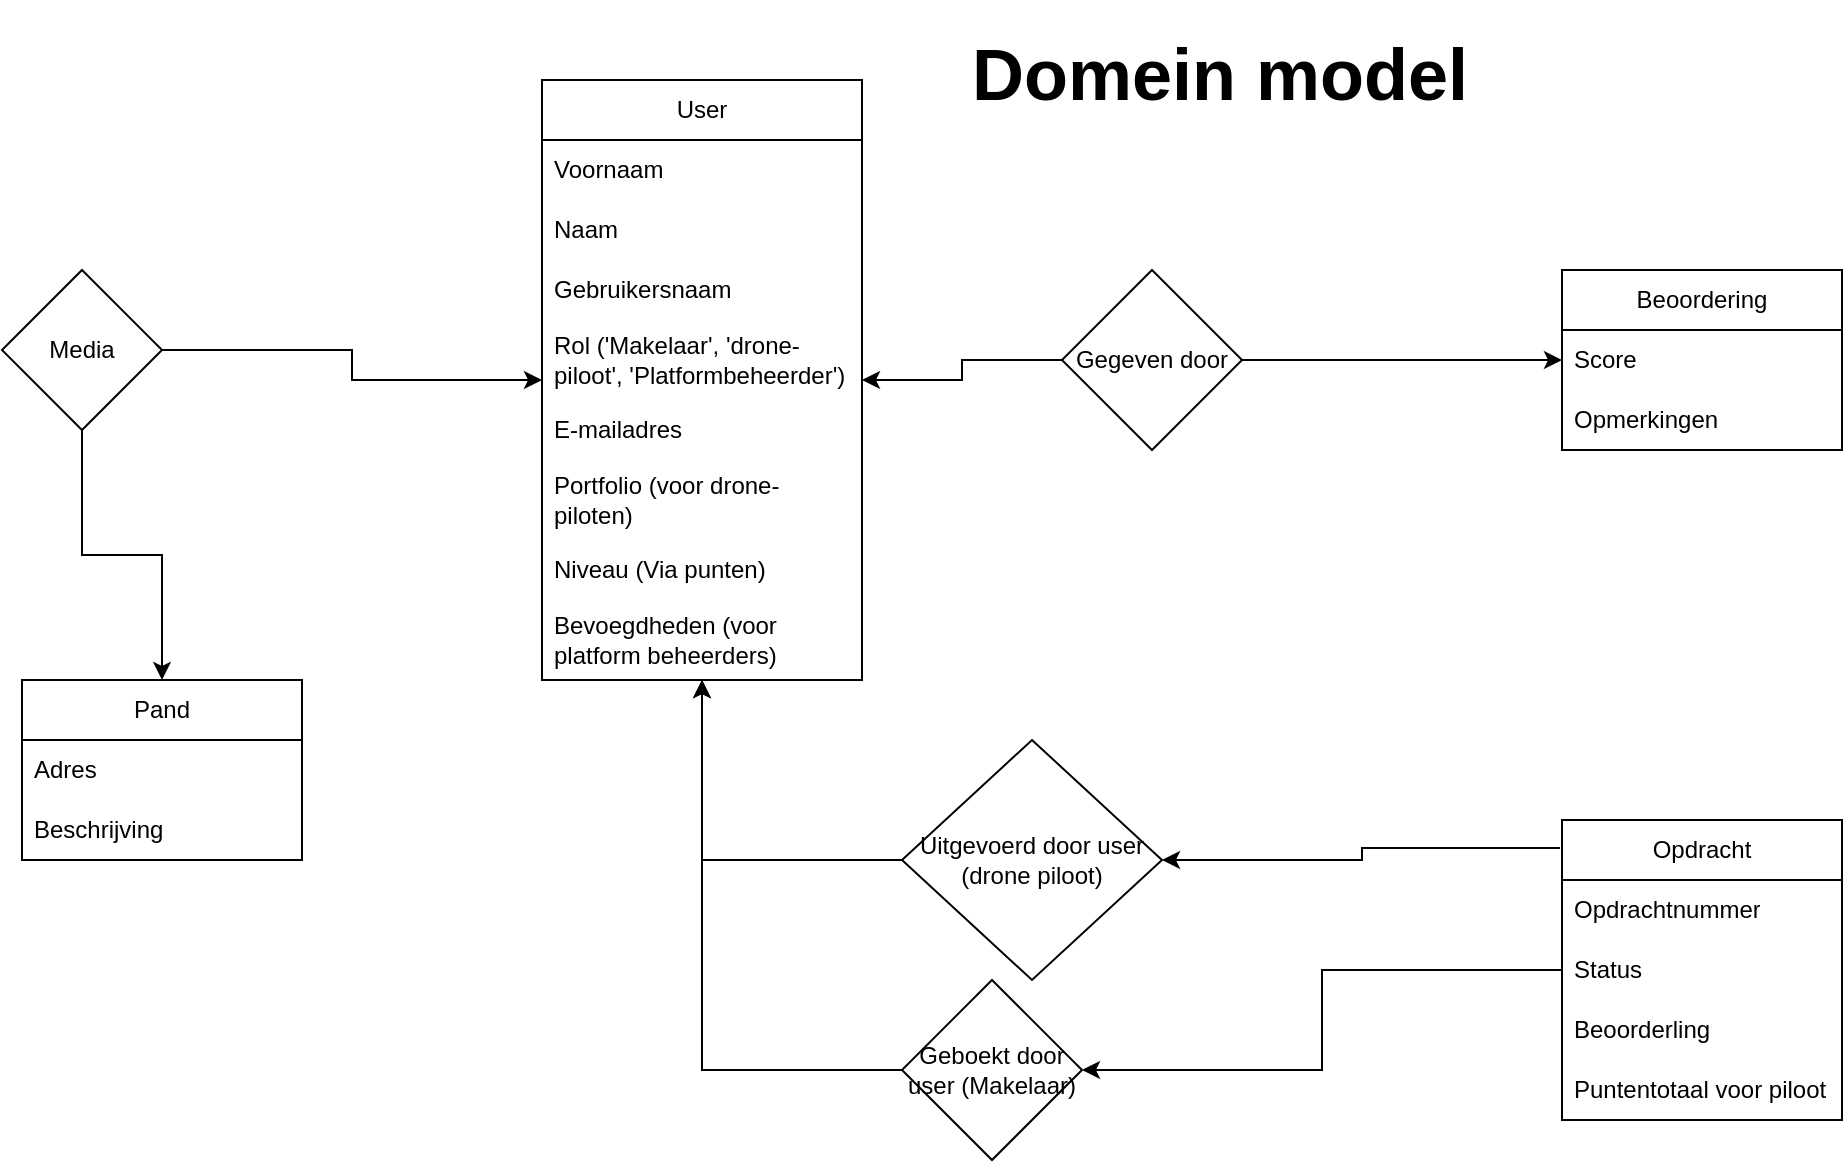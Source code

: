 <mxfile version="21.2.8" type="device" pages="3">
  <diagram name="Domain Model" id="_16iK1KQzOQz2aUshLc-">
    <mxGraphModel dx="2305" dy="660" grid="1" gridSize="10" guides="1" tooltips="1" connect="1" arrows="1" fold="1" page="1" pageScale="1" pageWidth="827" pageHeight="1169" math="0" shadow="0">
      <root>
        <mxCell id="0" />
        <mxCell id="1" parent="0" />
        <mxCell id="0POZop50VdGYY5f9Hjjw-45" style="edgeStyle=orthogonalEdgeStyle;rounded=0;orthogonalLoop=1;jettySize=auto;html=1;exitX=-0.007;exitY=0.093;exitDx=0;exitDy=0;exitPerimeter=0;" parent="1" source="0POZop50VdGYY5f9Hjjw-17" target="0POZop50VdGYY5f9Hjjw-44" edge="1">
          <mxGeometry relative="1" as="geometry" />
        </mxCell>
        <mxCell id="2DKLB_v_O_WDszRO5yAQ-3" style="edgeStyle=orthogonalEdgeStyle;rounded=0;orthogonalLoop=1;jettySize=auto;html=1;" parent="1" source="0POZop50VdGYY5f9Hjjw-17" target="2DKLB_v_O_WDszRO5yAQ-4" edge="1">
          <mxGeometry relative="1" as="geometry">
            <mxPoint x="-100" y="880" as="targetPoint" />
          </mxGeometry>
        </mxCell>
        <mxCell id="0POZop50VdGYY5f9Hjjw-17" value="Opdracht" style="swimlane;fontStyle=0;childLayout=stackLayout;horizontal=1;startSize=30;horizontalStack=0;resizeParent=1;resizeParentMax=0;resizeLast=0;collapsible=1;marginBottom=0;whiteSpace=wrap;html=1;" parent="1" vertex="1">
          <mxGeometry x="160" y="790" width="140" height="150" as="geometry" />
        </mxCell>
        <mxCell id="0POZop50VdGYY5f9Hjjw-18" value="Opdrachtnummer" style="text;strokeColor=none;fillColor=none;align=left;verticalAlign=middle;spacingLeft=4;spacingRight=4;overflow=hidden;points=[[0,0.5],[1,0.5]];portConstraint=eastwest;rotatable=0;whiteSpace=wrap;html=1;" parent="0POZop50VdGYY5f9Hjjw-17" vertex="1">
          <mxGeometry y="30" width="140" height="30" as="geometry" />
        </mxCell>
        <mxCell id="0POZop50VdGYY5f9Hjjw-19" value="Status" style="text;strokeColor=none;fillColor=none;align=left;verticalAlign=middle;spacingLeft=4;spacingRight=4;overflow=hidden;points=[[0,0.5],[1,0.5]];portConstraint=eastwest;rotatable=0;whiteSpace=wrap;html=1;" parent="0POZop50VdGYY5f9Hjjw-17" vertex="1">
          <mxGeometry y="60" width="140" height="30" as="geometry" />
        </mxCell>
        <mxCell id="0POZop50VdGYY5f9Hjjw-20" value="Beoorderling" style="text;strokeColor=none;fillColor=none;align=left;verticalAlign=middle;spacingLeft=4;spacingRight=4;overflow=hidden;points=[[0,0.5],[1,0.5]];portConstraint=eastwest;rotatable=0;whiteSpace=wrap;html=1;" parent="0POZop50VdGYY5f9Hjjw-17" vertex="1">
          <mxGeometry y="90" width="140" height="30" as="geometry" />
        </mxCell>
        <mxCell id="0POZop50VdGYY5f9Hjjw-40" value="Puntentotaal voor piloot" style="text;strokeColor=none;fillColor=none;align=left;verticalAlign=middle;spacingLeft=4;spacingRight=4;overflow=hidden;points=[[0,0.5],[1,0.5]];portConstraint=eastwest;rotatable=0;whiteSpace=wrap;html=1;" parent="0POZop50VdGYY5f9Hjjw-17" vertex="1">
          <mxGeometry y="120" width="140" height="30" as="geometry" />
        </mxCell>
        <mxCell id="0POZop50VdGYY5f9Hjjw-75" style="edgeStyle=orthogonalEdgeStyle;rounded=0;orthogonalLoop=1;jettySize=auto;html=1;" parent="1" source="0POZop50VdGYY5f9Hjjw-44" target="0POZop50VdGYY5f9Hjjw-65" edge="1">
          <mxGeometry relative="1" as="geometry">
            <mxPoint x="-200" y="935" as="targetPoint" />
          </mxGeometry>
        </mxCell>
        <mxCell id="0POZop50VdGYY5f9Hjjw-44" value="Uitgevoerd door user (drone piloot)" style="rhombus;whiteSpace=wrap;html=1;" parent="1" vertex="1">
          <mxGeometry x="-170" y="750" width="130" height="120" as="geometry" />
        </mxCell>
        <mxCell id="0POZop50VdGYY5f9Hjjw-50" style="edgeStyle=orthogonalEdgeStyle;rounded=0;orthogonalLoop=1;jettySize=auto;html=1;" parent="1" source="0POZop50VdGYY5f9Hjjw-49" target="0POZop50VdGYY5f9Hjjw-65" edge="1">
          <mxGeometry relative="1" as="geometry" />
        </mxCell>
        <mxCell id="2DKLB_v_O_WDszRO5yAQ-7" style="edgeStyle=orthogonalEdgeStyle;rounded=0;orthogonalLoop=1;jettySize=auto;html=1;" parent="1" source="0POZop50VdGYY5f9Hjjw-49" target="0POZop50VdGYY5f9Hjjw-53" edge="1">
          <mxGeometry relative="1" as="geometry" />
        </mxCell>
        <mxCell id="0POZop50VdGYY5f9Hjjw-49" value="Media" style="rhombus;whiteSpace=wrap;html=1;" parent="1" vertex="1">
          <mxGeometry x="-620" y="515" width="80" height="80" as="geometry" />
        </mxCell>
        <mxCell id="0POZop50VdGYY5f9Hjjw-53" value="Pand" style="swimlane;fontStyle=0;childLayout=stackLayout;horizontal=1;startSize=30;horizontalStack=0;resizeParent=1;resizeParentMax=0;resizeLast=0;collapsible=1;marginBottom=0;whiteSpace=wrap;html=1;" parent="1" vertex="1">
          <mxGeometry x="-610" y="720" width="140" height="90" as="geometry" />
        </mxCell>
        <mxCell id="0POZop50VdGYY5f9Hjjw-54" value="Adres" style="text;strokeColor=none;fillColor=none;align=left;verticalAlign=middle;spacingLeft=4;spacingRight=4;overflow=hidden;points=[[0,0.5],[1,0.5]];portConstraint=eastwest;rotatable=0;whiteSpace=wrap;html=1;" parent="0POZop50VdGYY5f9Hjjw-53" vertex="1">
          <mxGeometry y="30" width="140" height="30" as="geometry" />
        </mxCell>
        <mxCell id="0POZop50VdGYY5f9Hjjw-55" value="Beschrijving" style="text;strokeColor=none;fillColor=none;align=left;verticalAlign=middle;spacingLeft=4;spacingRight=4;overflow=hidden;points=[[0,0.5],[1,0.5]];portConstraint=eastwest;rotatable=0;whiteSpace=wrap;html=1;" parent="0POZop50VdGYY5f9Hjjw-53" vertex="1">
          <mxGeometry y="60" width="140" height="30" as="geometry" />
        </mxCell>
        <mxCell id="0POZop50VdGYY5f9Hjjw-65" value="User" style="swimlane;fontStyle=0;childLayout=stackLayout;horizontal=1;startSize=30;horizontalStack=0;resizeParent=1;resizeParentMax=0;resizeLast=0;collapsible=1;marginBottom=0;whiteSpace=wrap;html=1;" parent="1" vertex="1">
          <mxGeometry x="-350" y="420" width="160" height="300" as="geometry" />
        </mxCell>
        <mxCell id="0POZop50VdGYY5f9Hjjw-66" value="Voornaam" style="text;strokeColor=none;fillColor=none;align=left;verticalAlign=middle;spacingLeft=4;spacingRight=4;overflow=hidden;points=[[0,0.5],[1,0.5]];portConstraint=eastwest;rotatable=0;whiteSpace=wrap;html=1;" parent="0POZop50VdGYY5f9Hjjw-65" vertex="1">
          <mxGeometry y="30" width="160" height="30" as="geometry" />
        </mxCell>
        <mxCell id="Nn9g5xEIO0ZnBjJL9K_0-2" value="Naam" style="text;strokeColor=none;fillColor=none;align=left;verticalAlign=middle;spacingLeft=4;spacingRight=4;overflow=hidden;points=[[0,0.5],[1,0.5]];portConstraint=eastwest;rotatable=0;whiteSpace=wrap;html=1;" parent="0POZop50VdGYY5f9Hjjw-65" vertex="1">
          <mxGeometry y="60" width="160" height="30" as="geometry" />
        </mxCell>
        <mxCell id="Nn9g5xEIO0ZnBjJL9K_0-1" value="Gebruikersnaam" style="text;strokeColor=none;fillColor=none;align=left;verticalAlign=middle;spacingLeft=4;spacingRight=4;overflow=hidden;points=[[0,0.5],[1,0.5]];portConstraint=eastwest;rotatable=0;whiteSpace=wrap;html=1;" parent="0POZop50VdGYY5f9Hjjw-65" vertex="1">
          <mxGeometry y="90" width="160" height="30" as="geometry" />
        </mxCell>
        <mxCell id="Nn9g5xEIO0ZnBjJL9K_0-3" value="Rol (&#39;Makelaar&#39;, &#39;drone-piloot&#39;, &#39;Platformbeheerder&#39;)" style="text;strokeColor=none;fillColor=none;align=left;verticalAlign=middle;spacingLeft=4;spacingRight=4;overflow=hidden;points=[[0,0.5],[1,0.5]];portConstraint=eastwest;rotatable=0;whiteSpace=wrap;html=1;" parent="0POZop50VdGYY5f9Hjjw-65" vertex="1">
          <mxGeometry y="120" width="160" height="40" as="geometry" />
        </mxCell>
        <mxCell id="Nn9g5xEIO0ZnBjJL9K_0-4" value="E-mailadres" style="text;strokeColor=none;fillColor=none;align=left;verticalAlign=middle;spacingLeft=4;spacingRight=4;overflow=hidden;points=[[0,0.5],[1,0.5]];portConstraint=eastwest;rotatable=0;whiteSpace=wrap;html=1;" parent="0POZop50VdGYY5f9Hjjw-65" vertex="1">
          <mxGeometry y="160" width="160" height="30" as="geometry" />
        </mxCell>
        <mxCell id="Nn9g5xEIO0ZnBjJL9K_0-5" value="Portfolio (voor drone-piloten)" style="text;strokeColor=none;fillColor=none;align=left;verticalAlign=middle;spacingLeft=4;spacingRight=4;overflow=hidden;points=[[0,0.5],[1,0.5]];portConstraint=eastwest;rotatable=0;whiteSpace=wrap;html=1;" parent="0POZop50VdGYY5f9Hjjw-65" vertex="1">
          <mxGeometry y="190" width="160" height="40" as="geometry" />
        </mxCell>
        <mxCell id="Nn9g5xEIO0ZnBjJL9K_0-6" value="Niveau (Via punten)" style="text;strokeColor=none;fillColor=none;align=left;verticalAlign=middle;spacingLeft=4;spacingRight=4;overflow=hidden;points=[[0,0.5],[1,0.5]];portConstraint=eastwest;rotatable=0;whiteSpace=wrap;html=1;" parent="0POZop50VdGYY5f9Hjjw-65" vertex="1">
          <mxGeometry y="230" width="160" height="30" as="geometry" />
        </mxCell>
        <mxCell id="FQHs1tO3f8aiaancz1J_-1" value="Bevoegdheden (voor platform beheerders)" style="text;strokeColor=none;fillColor=none;align=left;verticalAlign=middle;spacingLeft=4;spacingRight=4;overflow=hidden;points=[[0,0.5],[1,0.5]];portConstraint=eastwest;rotatable=0;whiteSpace=wrap;html=1;" parent="0POZop50VdGYY5f9Hjjw-65" vertex="1">
          <mxGeometry y="260" width="160" height="40" as="geometry" />
        </mxCell>
        <mxCell id="0POZop50VdGYY5f9Hjjw-68" value="Beoordering" style="swimlane;fontStyle=0;childLayout=stackLayout;horizontal=1;startSize=30;horizontalStack=0;resizeParent=1;resizeParentMax=0;resizeLast=0;collapsible=1;marginBottom=0;whiteSpace=wrap;html=1;" parent="1" vertex="1">
          <mxGeometry x="160" y="515" width="140" height="90" as="geometry" />
        </mxCell>
        <mxCell id="0POZop50VdGYY5f9Hjjw-69" value="Score&lt;span style=&quot;white-space: pre;&quot;&gt; &lt;/span&gt;" style="text;strokeColor=none;fillColor=none;align=left;verticalAlign=middle;spacingLeft=4;spacingRight=4;overflow=hidden;points=[[0,0.5],[1,0.5]];portConstraint=eastwest;rotatable=0;whiteSpace=wrap;html=1;" parent="0POZop50VdGYY5f9Hjjw-68" vertex="1">
          <mxGeometry y="30" width="140" height="30" as="geometry" />
        </mxCell>
        <mxCell id="0POZop50VdGYY5f9Hjjw-70" value="Opmerkingen" style="text;strokeColor=none;fillColor=none;align=left;verticalAlign=middle;spacingLeft=4;spacingRight=4;overflow=hidden;points=[[0,0.5],[1,0.5]];portConstraint=eastwest;rotatable=0;whiteSpace=wrap;html=1;" parent="0POZop50VdGYY5f9Hjjw-68" vertex="1">
          <mxGeometry y="60" width="140" height="30" as="geometry" />
        </mxCell>
        <mxCell id="0POZop50VdGYY5f9Hjjw-73" style="edgeStyle=orthogonalEdgeStyle;rounded=0;orthogonalLoop=1;jettySize=auto;html=1;" parent="1" source="0POZop50VdGYY5f9Hjjw-72" target="0POZop50VdGYY5f9Hjjw-69" edge="1">
          <mxGeometry relative="1" as="geometry" />
        </mxCell>
        <mxCell id="2DKLB_v_O_WDszRO5yAQ-6" style="edgeStyle=orthogonalEdgeStyle;rounded=0;orthogonalLoop=1;jettySize=auto;html=1;" parent="1" source="0POZop50VdGYY5f9Hjjw-72" target="0POZop50VdGYY5f9Hjjw-65" edge="1">
          <mxGeometry relative="1" as="geometry" />
        </mxCell>
        <mxCell id="0POZop50VdGYY5f9Hjjw-72" value="Gegeven door" style="rhombus;whiteSpace=wrap;html=1;" parent="1" vertex="1">
          <mxGeometry x="-90" y="515" width="90" height="90" as="geometry" />
        </mxCell>
        <mxCell id="2DKLB_v_O_WDszRO5yAQ-5" style="edgeStyle=orthogonalEdgeStyle;rounded=0;orthogonalLoop=1;jettySize=auto;html=1;" parent="1" source="2DKLB_v_O_WDszRO5yAQ-4" target="0POZop50VdGYY5f9Hjjw-65" edge="1">
          <mxGeometry relative="1" as="geometry" />
        </mxCell>
        <mxCell id="2DKLB_v_O_WDszRO5yAQ-4" value="Geboekt door user (Makelaar)" style="rhombus;whiteSpace=wrap;html=1;" parent="1" vertex="1">
          <mxGeometry x="-170" y="870" width="90" height="90" as="geometry" />
        </mxCell>
        <mxCell id="q23nwIe8au_ZSDC3KCjH-1" value="&lt;h1&gt;&lt;font style=&quot;font-size: 36px;&quot;&gt;Domein model&lt;/font&gt;&lt;/h1&gt;" style="text;html=1;strokeColor=none;fillColor=none;spacing=5;spacingTop=-20;whiteSpace=wrap;overflow=hidden;rounded=0;" vertex="1" parent="1">
          <mxGeometry x="-140" y="390" width="280" height="50" as="geometry" />
        </mxCell>
      </root>
    </mxGraphModel>
  </diagram>
  <diagram name="Conceptueel model" id="DGgDZnIcCCU-2IWInRAa">
    <mxGraphModel dx="2305" dy="660" grid="1" gridSize="10" guides="1" tooltips="1" connect="1" arrows="1" fold="1" page="1" pageScale="1" pageWidth="827" pageHeight="1169" math="0" shadow="0">
      <root>
        <mxCell id="4FyT2-JD34P_hwU24p5l-0" />
        <mxCell id="4FyT2-JD34P_hwU24p5l-1" parent="4FyT2-JD34P_hwU24p5l-0" />
        <mxCell id="4FyT2-JD34P_hwU24p5l-14" value="Opdracht" style="swimlane;fontStyle=0;childLayout=stackLayout;horizontal=1;startSize=30;horizontalStack=0;resizeParent=1;resizeParentMax=0;resizeLast=0;collapsible=1;marginBottom=0;whiteSpace=wrap;html=1;" parent="4FyT2-JD34P_hwU24p5l-1" vertex="1">
          <mxGeometry x="120" y="290" width="140" height="180" as="geometry" />
        </mxCell>
        <mxCell id="4FyT2-JD34P_hwU24p5l-15" value="Opdrachtnummer" style="text;strokeColor=none;fillColor=none;align=left;verticalAlign=middle;spacingLeft=4;spacingRight=4;overflow=hidden;points=[[0,0.5],[1,0.5]];portConstraint=eastwest;rotatable=0;whiteSpace=wrap;html=1;" parent="4FyT2-JD34P_hwU24p5l-14" vertex="1">
          <mxGeometry y="30" width="140" height="30" as="geometry" />
        </mxCell>
        <mxCell id="4FyT2-JD34P_hwU24p5l-16" value="Datum" style="text;strokeColor=none;fillColor=none;align=left;verticalAlign=middle;spacingLeft=4;spacingRight=4;overflow=hidden;points=[[0,0.5],[1,0.5]];portConstraint=eastwest;rotatable=0;whiteSpace=wrap;html=1;" parent="4FyT2-JD34P_hwU24p5l-14" vertex="1">
          <mxGeometry y="60" width="140" height="30" as="geometry" />
        </mxCell>
        <mxCell id="4FyT2-JD34P_hwU24p5l-17" value="Beoorderling" style="text;strokeColor=none;fillColor=none;align=left;verticalAlign=middle;spacingLeft=4;spacingRight=4;overflow=hidden;points=[[0,0.5],[1,0.5]];portConstraint=eastwest;rotatable=0;whiteSpace=wrap;html=1;" parent="4FyT2-JD34P_hwU24p5l-14" vertex="1">
          <mxGeometry y="90" width="140" height="30" as="geometry" />
        </mxCell>
        <mxCell id="4FyT2-JD34P_hwU24p5l-18" value="Puntentotaal" style="text;strokeColor=none;fillColor=none;align=left;verticalAlign=middle;spacingLeft=4;spacingRight=4;overflow=hidden;points=[[0,0.5],[1,0.5]];portConstraint=eastwest;rotatable=0;whiteSpace=wrap;html=1;" parent="4FyT2-JD34P_hwU24p5l-14" vertex="1">
          <mxGeometry y="120" width="140" height="30" as="geometry" />
        </mxCell>
        <mxCell id="_DMXrpC3gCHS7v7L5ZM6-0" value="Status&lt;br&gt;" style="text;strokeColor=none;fillColor=none;align=left;verticalAlign=middle;spacingLeft=4;spacingRight=4;overflow=hidden;points=[[0,0.5],[1,0.5]];portConstraint=eastwest;rotatable=0;whiteSpace=wrap;html=1;" parent="4FyT2-JD34P_hwU24p5l-14" vertex="1">
          <mxGeometry y="150" width="140" height="30" as="geometry" />
        </mxCell>
        <mxCell id="4FyT2-JD34P_hwU24p5l-26" value="Pand" style="swimlane;fontStyle=0;childLayout=stackLayout;horizontal=1;startSize=30;horizontalStack=0;resizeParent=1;resizeParentMax=0;resizeLast=0;collapsible=1;marginBottom=0;whiteSpace=wrap;html=1;" parent="4FyT2-JD34P_hwU24p5l-1" vertex="1">
          <mxGeometry x="-400" y="240" width="140" height="90" as="geometry" />
        </mxCell>
        <mxCell id="4FyT2-JD34P_hwU24p5l-27" value="Adres" style="text;strokeColor=none;fillColor=none;align=left;verticalAlign=middle;spacingLeft=4;spacingRight=4;overflow=hidden;points=[[0,0.5],[1,0.5]];portConstraint=eastwest;rotatable=0;whiteSpace=wrap;html=1;" parent="4FyT2-JD34P_hwU24p5l-26" vertex="1">
          <mxGeometry y="30" width="140" height="30" as="geometry" />
        </mxCell>
        <mxCell id="4FyT2-JD34P_hwU24p5l-28" value="Beschrijving" style="text;strokeColor=none;fillColor=none;align=left;verticalAlign=middle;spacingLeft=4;spacingRight=4;overflow=hidden;points=[[0,0.5],[1,0.5]];portConstraint=eastwest;rotatable=0;whiteSpace=wrap;html=1;" parent="4FyT2-JD34P_hwU24p5l-26" vertex="1">
          <mxGeometry y="60" width="140" height="30" as="geometry" />
        </mxCell>
        <mxCell id="4FyT2-JD34P_hwU24p5l-29" value="User" style="swimlane;fontStyle=0;childLayout=stackLayout;horizontal=1;startSize=30;horizontalStack=0;resizeParent=1;resizeParentMax=0;resizeLast=0;collapsible=1;marginBottom=0;whiteSpace=wrap;html=1;" parent="4FyT2-JD34P_hwU24p5l-1" vertex="1">
          <mxGeometry x="-350" y="530" width="140" height="270" as="geometry" />
        </mxCell>
        <mxCell id="4FyT2-JD34P_hwU24p5l-30" value="Voornaam" style="text;strokeColor=none;fillColor=none;align=left;verticalAlign=middle;spacingLeft=4;spacingRight=4;overflow=hidden;points=[[0,0.5],[1,0.5]];portConstraint=eastwest;rotatable=0;whiteSpace=wrap;html=1;" parent="4FyT2-JD34P_hwU24p5l-29" vertex="1">
          <mxGeometry y="30" width="140" height="30" as="geometry" />
        </mxCell>
        <mxCell id="IHRTP-99ewVDzohABTce-0" value="Naam" style="text;strokeColor=none;fillColor=none;align=left;verticalAlign=middle;spacingLeft=4;spacingRight=4;overflow=hidden;points=[[0,0.5],[1,0.5]];portConstraint=eastwest;rotatable=0;whiteSpace=wrap;html=1;" parent="4FyT2-JD34P_hwU24p5l-29" vertex="1">
          <mxGeometry y="60" width="140" height="30" as="geometry" />
        </mxCell>
        <mxCell id="IHRTP-99ewVDzohABTce-1" value="Gebruikersnaam" style="text;strokeColor=none;fillColor=none;align=left;verticalAlign=middle;spacingLeft=4;spacingRight=4;overflow=hidden;points=[[0,0.5],[1,0.5]];portConstraint=eastwest;rotatable=0;whiteSpace=wrap;html=1;" parent="4FyT2-JD34P_hwU24p5l-29" vertex="1">
          <mxGeometry y="90" width="140" height="30" as="geometry" />
        </mxCell>
        <mxCell id="IHRTP-99ewVDzohABTce-2" value="Rol" style="text;strokeColor=none;fillColor=none;align=left;verticalAlign=middle;spacingLeft=4;spacingRight=4;overflow=hidden;points=[[0,0.5],[1,0.5]];portConstraint=eastwest;rotatable=0;whiteSpace=wrap;html=1;" parent="4FyT2-JD34P_hwU24p5l-29" vertex="1">
          <mxGeometry y="120" width="140" height="30" as="geometry" />
        </mxCell>
        <mxCell id="zcS-JtxYe30Em33zqrRX-5" value="E-mailadres" style="text;strokeColor=none;fillColor=none;align=left;verticalAlign=middle;spacingLeft=4;spacingRight=4;overflow=hidden;points=[[0,0.5],[1,0.5]];portConstraint=eastwest;rotatable=0;whiteSpace=wrap;html=1;" parent="4FyT2-JD34P_hwU24p5l-29" vertex="1">
          <mxGeometry y="150" width="140" height="30" as="geometry" />
        </mxCell>
        <mxCell id="4FyT2-JD34P_hwU24p5l-31" value="Portfolio" style="text;strokeColor=none;fillColor=none;align=left;verticalAlign=middle;spacingLeft=4;spacingRight=4;overflow=hidden;points=[[0,0.5],[1,0.5]];portConstraint=eastwest;rotatable=0;whiteSpace=wrap;html=1;" parent="4FyT2-JD34P_hwU24p5l-29" vertex="1">
          <mxGeometry y="180" width="140" height="30" as="geometry" />
        </mxCell>
        <mxCell id="IHRTP-99ewVDzohABTce-3" value="Niveau" style="text;strokeColor=none;fillColor=none;align=left;verticalAlign=middle;spacingLeft=4;spacingRight=4;overflow=hidden;points=[[0,0.5],[1,0.5]];portConstraint=eastwest;rotatable=0;whiteSpace=wrap;html=1;" parent="4FyT2-JD34P_hwU24p5l-29" vertex="1">
          <mxGeometry y="210" width="140" height="30" as="geometry" />
        </mxCell>
        <mxCell id="IHRTP-99ewVDzohABTce-4" value="Bevoegdheden" style="text;strokeColor=none;fillColor=none;align=left;verticalAlign=middle;spacingLeft=4;spacingRight=4;overflow=hidden;points=[[0,0.5],[1,0.5]];portConstraint=eastwest;rotatable=0;whiteSpace=wrap;html=1;" parent="4FyT2-JD34P_hwU24p5l-29" vertex="1">
          <mxGeometry y="240" width="140" height="30" as="geometry" />
        </mxCell>
        <mxCell id="4FyT2-JD34P_hwU24p5l-32" value="Beoordering" style="swimlane;fontStyle=0;childLayout=stackLayout;horizontal=1;startSize=30;horizontalStack=0;resizeParent=1;resizeParentMax=0;resizeLast=0;collapsible=1;marginBottom=0;whiteSpace=wrap;html=1;" parent="4FyT2-JD34P_hwU24p5l-1" vertex="1">
          <mxGeometry x="-660" y="370" width="140" height="90" as="geometry" />
        </mxCell>
        <mxCell id="4FyT2-JD34P_hwU24p5l-33" value="Score&lt;span style=&quot;white-space: pre;&quot;&gt; &lt;/span&gt;" style="text;strokeColor=none;fillColor=none;align=left;verticalAlign=middle;spacingLeft=4;spacingRight=4;overflow=hidden;points=[[0,0.5],[1,0.5]];portConstraint=eastwest;rotatable=0;whiteSpace=wrap;html=1;" parent="4FyT2-JD34P_hwU24p5l-32" vertex="1">
          <mxGeometry y="30" width="140" height="30" as="geometry" />
        </mxCell>
        <mxCell id="4FyT2-JD34P_hwU24p5l-34" value="Opmerkingen" style="text;strokeColor=none;fillColor=none;align=left;verticalAlign=middle;spacingLeft=4;spacingRight=4;overflow=hidden;points=[[0,0.5],[1,0.5]];portConstraint=eastwest;rotatable=0;whiteSpace=wrap;html=1;" parent="4FyT2-JD34P_hwU24p5l-32" vertex="1">
          <mxGeometry y="60" width="140" height="30" as="geometry" />
        </mxCell>
        <mxCell id="zcS-JtxYe30Em33zqrRX-1" value="Media" style="swimlane;fontStyle=0;childLayout=stackLayout;horizontal=1;startSize=30;horizontalStack=0;resizeParent=1;resizeParentMax=0;resizeLast=0;collapsible=1;marginBottom=0;whiteSpace=wrap;html=1;" parent="4FyT2-JD34P_hwU24p5l-1" vertex="1">
          <mxGeometry x="60" y="710" width="140" height="120" as="geometry" />
        </mxCell>
        <mxCell id="zcS-JtxYe30Em33zqrRX-2" value="Type" style="text;strokeColor=none;fillColor=none;align=left;verticalAlign=middle;spacingLeft=4;spacingRight=4;overflow=hidden;points=[[0,0.5],[1,0.5]];portConstraint=eastwest;rotatable=0;whiteSpace=wrap;html=1;" parent="zcS-JtxYe30Em33zqrRX-1" vertex="1">
          <mxGeometry y="30" width="140" height="30" as="geometry" />
        </mxCell>
        <mxCell id="zcS-JtxYe30Em33zqrRX-3" value="Bestandslocatie" style="text;strokeColor=none;fillColor=none;align=left;verticalAlign=middle;spacingLeft=4;spacingRight=4;overflow=hidden;points=[[0,0.5],[1,0.5]];portConstraint=eastwest;rotatable=0;whiteSpace=wrap;html=1;" parent="zcS-JtxYe30Em33zqrRX-1" vertex="1">
          <mxGeometry y="60" width="140" height="30" as="geometry" />
        </mxCell>
        <mxCell id="zcS-JtxYe30Em33zqrRX-4" value="Upload_datum" style="text;strokeColor=none;fillColor=none;align=left;verticalAlign=middle;spacingLeft=4;spacingRight=4;overflow=hidden;points=[[0,0.5],[1,0.5]];portConstraint=eastwest;rotatable=0;whiteSpace=wrap;html=1;" parent="zcS-JtxYe30Em33zqrRX-1" vertex="1">
          <mxGeometry y="90" width="140" height="30" as="geometry" />
        </mxCell>
        <mxCell id="zcS-JtxYe30Em33zqrRX-8" value="" style="edgeStyle=entityRelationEdgeStyle;fontSize=12;html=1;endArrow=ERoneToMany;rounded=0;entryX=-0.036;entryY=-0.017;entryDx=0;entryDy=0;entryPerimeter=0;exitX=0.953;exitY=0.055;exitDx=0;exitDy=0;exitPerimeter=0;" parent="4FyT2-JD34P_hwU24p5l-1" source="IHRTP-99ewVDzohABTce-2" target="_DMXrpC3gCHS7v7L5ZM6-0" edge="1">
          <mxGeometry width="100" height="100" relative="1" as="geometry">
            <mxPoint x="-120" y="630" as="sourcePoint" />
            <mxPoint x="-20" y="530" as="targetPoint" />
          </mxGeometry>
        </mxCell>
        <mxCell id="zcS-JtxYe30Em33zqrRX-9" value="" style="edgeStyle=entityRelationEdgeStyle;fontSize=12;html=1;endArrow=ERoneToMany;rounded=0;entryX=0.979;entryY=-0.183;entryDx=0;entryDy=0;entryPerimeter=0;" parent="4FyT2-JD34P_hwU24p5l-1" source="4FyT2-JD34P_hwU24p5l-29" target="4FyT2-JD34P_hwU24p5l-27" edge="1">
          <mxGeometry width="100" height="100" relative="1" as="geometry">
            <mxPoint x="60" y="220" as="sourcePoint" />
            <mxPoint x="-50" y="240" as="targetPoint" />
          </mxGeometry>
        </mxCell>
        <mxCell id="zcS-JtxYe30Em33zqrRX-12" value="" style="edgeStyle=entityRelationEdgeStyle;fontSize=12;html=1;endArrow=ERoneToMany;rounded=0;" parent="4FyT2-JD34P_hwU24p5l-1" target="zcS-JtxYe30Em33zqrRX-3" edge="1">
          <mxGeometry width="100" height="100" relative="1" as="geometry">
            <mxPoint x="260" y="450" as="sourcePoint" />
            <mxPoint x="320" y="820" as="targetPoint" />
          </mxGeometry>
        </mxCell>
        <mxCell id="zcS-JtxYe30Em33zqrRX-17" value="" style="edgeStyle=entityRelationEdgeStyle;fontSize=12;html=1;endArrow=ERmany;startArrow=ERmany;rounded=0;exitX=0.993;exitY=0.15;exitDx=0;exitDy=0;exitPerimeter=0;" parent="4FyT2-JD34P_hwU24p5l-1" source="4FyT2-JD34P_hwU24p5l-34" target="4FyT2-JD34P_hwU24p5l-30" edge="1">
          <mxGeometry width="100" height="100" relative="1" as="geometry">
            <mxPoint x="-80" y="490" as="sourcePoint" />
            <mxPoint x="20" y="590" as="targetPoint" />
          </mxGeometry>
        </mxCell>
        <mxCell id="rj9p4KXps5mowFzQUbWZ-0" value="" style="edgeStyle=entityRelationEdgeStyle;fontSize=12;html=1;endArrow=ERmandOne;startArrow=ERmandOne;rounded=0;" parent="4FyT2-JD34P_hwU24p5l-1" source="4FyT2-JD34P_hwU24p5l-26" target="4FyT2-JD34P_hwU24p5l-14" edge="1">
          <mxGeometry width="100" height="100" relative="1" as="geometry">
            <mxPoint x="-140" y="500" as="sourcePoint" />
            <mxPoint x="-40" y="400" as="targetPoint" />
          </mxGeometry>
        </mxCell>
        <mxCell id="cu59ESsMUfjsL9IBV867-0" value="&lt;h1&gt;&lt;font style=&quot;font-size: 36px;&quot;&gt;Conceptueel model&lt;/font&gt;&lt;/h1&gt;" style="text;html=1;strokeColor=none;fillColor=none;spacing=5;spacingTop=-20;whiteSpace=wrap;overflow=hidden;rounded=0;" vertex="1" parent="4FyT2-JD34P_hwU24p5l-1">
          <mxGeometry x="-300" y="170" width="370" height="60" as="geometry" />
        </mxCell>
      </root>
    </mxGraphModel>
  </diagram>
  <diagram name="Logisch model" id="PWPBakrSy3uH6g6Yx_21">
    <mxGraphModel dx="2093" dy="660" grid="1" gridSize="10" guides="1" tooltips="1" connect="1" arrows="1" fold="1" page="1" pageScale="1" pageWidth="827" pageHeight="1169" math="0" shadow="0">
      <root>
        <mxCell id="t5-Qy0lk93yvojuRI0RO-0" />
        <mxCell id="t5-Qy0lk93yvojuRI0RO-1" parent="t5-Qy0lk93yvojuRI0RO-0" />
        <mxCell id="t5-Qy0lk93yvojuRI0RO-12" value="Opdracht" style="swimlane;fontStyle=0;childLayout=stackLayout;horizontal=1;startSize=30;horizontalStack=0;resizeParent=1;resizeParentMax=0;resizeLast=0;collapsible=1;marginBottom=0;whiteSpace=wrap;html=1;" parent="t5-Qy0lk93yvojuRI0RO-1" vertex="1">
          <mxGeometry x="110" y="370" width="140" height="300" as="geometry" />
        </mxCell>
        <mxCell id="t5-Qy0lk93yvojuRI0RO-13" value="Opdracht_ID (PK)" style="text;strokeColor=none;fillColor=none;align=left;verticalAlign=middle;spacingLeft=4;spacingRight=4;overflow=hidden;points=[[0,0.5],[1,0.5]];portConstraint=eastwest;rotatable=0;whiteSpace=wrap;html=1;" parent="t5-Qy0lk93yvojuRI0RO-12" vertex="1">
          <mxGeometry y="30" width="140" height="30" as="geometry" />
        </mxCell>
        <mxCell id="4eHyStwg1ZWUjEXUEe8W-5" value="Opdrachtnummer" style="text;strokeColor=none;fillColor=none;align=left;verticalAlign=middle;spacingLeft=4;spacingRight=4;overflow=hidden;points=[[0,0.5],[1,0.5]];portConstraint=eastwest;rotatable=0;whiteSpace=wrap;html=1;" parent="t5-Qy0lk93yvojuRI0RO-12" vertex="1">
          <mxGeometry y="60" width="140" height="30" as="geometry" />
        </mxCell>
        <mxCell id="t5-Qy0lk93yvojuRI0RO-14" value="Datum" style="text;strokeColor=none;fillColor=none;align=left;verticalAlign=middle;spacingLeft=4;spacingRight=4;overflow=hidden;points=[[0,0.5],[1,0.5]];portConstraint=eastwest;rotatable=0;whiteSpace=wrap;html=1;" parent="t5-Qy0lk93yvojuRI0RO-12" vertex="1">
          <mxGeometry y="90" width="140" height="30" as="geometry" />
        </mxCell>
        <mxCell id="t5-Qy0lk93yvojuRI0RO-15" value="Beoorderling" style="text;strokeColor=none;fillColor=none;align=left;verticalAlign=middle;spacingLeft=4;spacingRight=4;overflow=hidden;points=[[0,0.5],[1,0.5]];portConstraint=eastwest;rotatable=0;whiteSpace=wrap;html=1;" parent="t5-Qy0lk93yvojuRI0RO-12" vertex="1">
          <mxGeometry y="120" width="140" height="30" as="geometry" />
        </mxCell>
        <mxCell id="t5-Qy0lk93yvojuRI0RO-16" value="Puntentotaal" style="text;strokeColor=none;fillColor=none;align=left;verticalAlign=middle;spacingLeft=4;spacingRight=4;overflow=hidden;points=[[0,0.5],[1,0.5]];portConstraint=eastwest;rotatable=0;whiteSpace=wrap;html=1;" parent="t5-Qy0lk93yvojuRI0RO-12" vertex="1">
          <mxGeometry y="150" width="140" height="30" as="geometry" />
        </mxCell>
        <mxCell id="t5-Qy0lk93yvojuRI0RO-17" value="Status&lt;br&gt;" style="text;strokeColor=none;fillColor=none;align=left;verticalAlign=middle;spacingLeft=4;spacingRight=4;overflow=hidden;points=[[0,0.5],[1,0.5]];portConstraint=eastwest;rotatable=0;whiteSpace=wrap;html=1;" parent="t5-Qy0lk93yvojuRI0RO-12" vertex="1">
          <mxGeometry y="180" width="140" height="30" as="geometry" />
        </mxCell>
        <mxCell id="4eHyStwg1ZWUjEXUEe8W-7" value="Pand_ID (FK)" style="text;strokeColor=none;fillColor=none;align=left;verticalAlign=middle;spacingLeft=4;spacingRight=4;overflow=hidden;points=[[0,0.5],[1,0.5]];portConstraint=eastwest;rotatable=0;whiteSpace=wrap;html=1;" parent="t5-Qy0lk93yvojuRI0RO-12" vertex="1">
          <mxGeometry y="210" width="140" height="30" as="geometry" />
        </mxCell>
        <mxCell id="4eHyStwg1ZWUjEXUEe8W-8" value="User_ID_Makelaar (FK)" style="text;strokeColor=none;fillColor=none;align=left;verticalAlign=middle;spacingLeft=4;spacingRight=4;overflow=hidden;points=[[0,0.5],[1,0.5]];portConstraint=eastwest;rotatable=0;whiteSpace=wrap;html=1;" parent="t5-Qy0lk93yvojuRI0RO-12" vertex="1">
          <mxGeometry y="240" width="140" height="30" as="geometry" />
        </mxCell>
        <mxCell id="jnHmSd678IjwtiEk02RD-0" value="User_ID_Piloot (FK)" style="text;strokeColor=none;fillColor=none;align=left;verticalAlign=middle;spacingLeft=4;spacingRight=4;overflow=hidden;points=[[0,0.5],[1,0.5]];portConstraint=eastwest;rotatable=0;whiteSpace=wrap;html=1;" parent="t5-Qy0lk93yvojuRI0RO-12" vertex="1">
          <mxGeometry y="270" width="140" height="30" as="geometry" />
        </mxCell>
        <mxCell id="t5-Qy0lk93yvojuRI0RO-18" value="Pand" style="swimlane;fontStyle=0;childLayout=stackLayout;horizontal=1;startSize=30;horizontalStack=0;resizeParent=1;resizeParentMax=0;resizeLast=0;collapsible=1;marginBottom=0;whiteSpace=wrap;html=1;" parent="t5-Qy0lk93yvojuRI0RO-1" vertex="1">
          <mxGeometry x="-520" y="330" width="140" height="150" as="geometry" />
        </mxCell>
        <mxCell id="t5-Qy0lk93yvojuRI0RO-19" value="Pand_ID (PK)" style="text;strokeColor=none;fillColor=none;align=left;verticalAlign=middle;spacingLeft=4;spacingRight=4;overflow=hidden;points=[[0,0.5],[1,0.5]];portConstraint=eastwest;rotatable=0;whiteSpace=wrap;html=1;" parent="t5-Qy0lk93yvojuRI0RO-18" vertex="1">
          <mxGeometry y="30" width="140" height="30" as="geometry" />
        </mxCell>
        <mxCell id="4eHyStwg1ZWUjEXUEe8W-3" value="Adres" style="text;strokeColor=none;fillColor=none;align=left;verticalAlign=middle;spacingLeft=4;spacingRight=4;overflow=hidden;points=[[0,0.5],[1,0.5]];portConstraint=eastwest;rotatable=0;whiteSpace=wrap;html=1;" parent="t5-Qy0lk93yvojuRI0RO-18" vertex="1">
          <mxGeometry y="60" width="140" height="30" as="geometry" />
        </mxCell>
        <mxCell id="t5-Qy0lk93yvojuRI0RO-20" value="Beschrijving" style="text;strokeColor=none;fillColor=none;align=left;verticalAlign=middle;spacingLeft=4;spacingRight=4;overflow=hidden;points=[[0,0.5],[1,0.5]];portConstraint=eastwest;rotatable=0;whiteSpace=wrap;html=1;" parent="t5-Qy0lk93yvojuRI0RO-18" vertex="1">
          <mxGeometry y="90" width="140" height="30" as="geometry" />
        </mxCell>
        <mxCell id="4eHyStwg1ZWUjEXUEe8W-4" value="User_ID_Makelaar (FK)" style="text;strokeColor=none;fillColor=none;align=left;verticalAlign=middle;spacingLeft=4;spacingRight=4;overflow=hidden;points=[[0,0.5],[1,0.5]];portConstraint=eastwest;rotatable=0;whiteSpace=wrap;html=1;" parent="t5-Qy0lk93yvojuRI0RO-18" vertex="1">
          <mxGeometry y="120" width="140" height="30" as="geometry" />
        </mxCell>
        <mxCell id="t5-Qy0lk93yvojuRI0RO-21" value="User" style="swimlane;fontStyle=0;childLayout=stackLayout;horizontal=1;startSize=30;horizontalStack=0;resizeParent=1;resizeParentMax=0;resizeLast=0;collapsible=1;marginBottom=0;whiteSpace=wrap;html=1;" parent="t5-Qy0lk93yvojuRI0RO-1" vertex="1">
          <mxGeometry x="-190" y="584" width="140" height="300" as="geometry" />
        </mxCell>
        <mxCell id="t5-Qy0lk93yvojuRI0RO-22" value="User_ID (PK)" style="text;strokeColor=none;fillColor=none;align=left;verticalAlign=middle;spacingLeft=4;spacingRight=4;overflow=hidden;points=[[0,0.5],[1,0.5]];portConstraint=eastwest;rotatable=0;whiteSpace=wrap;html=1;" parent="t5-Qy0lk93yvojuRI0RO-21" vertex="1">
          <mxGeometry y="30" width="140" height="30" as="geometry" />
        </mxCell>
        <mxCell id="ytsO3by9Jz4nulir33jC-0" value="Voornaam" style="text;strokeColor=none;fillColor=none;align=left;verticalAlign=middle;spacingLeft=4;spacingRight=4;overflow=hidden;points=[[0,0.5],[1,0.5]];portConstraint=eastwest;rotatable=0;whiteSpace=wrap;html=1;" parent="t5-Qy0lk93yvojuRI0RO-21" vertex="1">
          <mxGeometry y="60" width="140" height="30" as="geometry" />
        </mxCell>
        <mxCell id="ytsO3by9Jz4nulir33jC-1" value="Naam" style="text;strokeColor=none;fillColor=none;align=left;verticalAlign=middle;spacingLeft=4;spacingRight=4;overflow=hidden;points=[[0,0.5],[1,0.5]];portConstraint=eastwest;rotatable=0;whiteSpace=wrap;html=1;" parent="t5-Qy0lk93yvojuRI0RO-21" vertex="1">
          <mxGeometry y="90" width="140" height="30" as="geometry" />
        </mxCell>
        <mxCell id="tjWHM5YievrrJpusaeM6-3" value="Gebruikersnaam" style="text;strokeColor=none;fillColor=none;align=left;verticalAlign=middle;spacingLeft=4;spacingRight=4;overflow=hidden;points=[[0,0.5],[1,0.5]];portConstraint=eastwest;rotatable=0;whiteSpace=wrap;html=1;" parent="t5-Qy0lk93yvojuRI0RO-21" vertex="1">
          <mxGeometry y="120" width="140" height="30" as="geometry" />
        </mxCell>
        <mxCell id="ytsO3by9Jz4nulir33jC-2" value="Rol" style="text;strokeColor=none;fillColor=none;align=left;verticalAlign=middle;spacingLeft=4;spacingRight=4;overflow=hidden;points=[[0,0.5],[1,0.5]];portConstraint=eastwest;rotatable=0;whiteSpace=wrap;html=1;" parent="t5-Qy0lk93yvojuRI0RO-21" vertex="1">
          <mxGeometry y="150" width="140" height="30" as="geometry" />
        </mxCell>
        <mxCell id="t5-Qy0lk93yvojuRI0RO-23" value="E-mailadres" style="text;strokeColor=none;fillColor=none;align=left;verticalAlign=middle;spacingLeft=4;spacingRight=4;overflow=hidden;points=[[0,0.5],[1,0.5]];portConstraint=eastwest;rotatable=0;whiteSpace=wrap;html=1;" parent="t5-Qy0lk93yvojuRI0RO-21" vertex="1">
          <mxGeometry y="180" width="140" height="30" as="geometry" />
        </mxCell>
        <mxCell id="ytsO3by9Jz4nulir33jC-3" value="Portfolio" style="text;strokeColor=none;fillColor=none;align=left;verticalAlign=middle;spacingLeft=4;spacingRight=4;overflow=hidden;points=[[0,0.5],[1,0.5]];portConstraint=eastwest;rotatable=0;whiteSpace=wrap;html=1;" parent="t5-Qy0lk93yvojuRI0RO-21" vertex="1">
          <mxGeometry y="210" width="140" height="30" as="geometry" />
        </mxCell>
        <mxCell id="Q9J9bF1CezxJvJM0VMtE-0" value="Niveau" style="text;strokeColor=none;fillColor=none;align=left;verticalAlign=middle;spacingLeft=4;spacingRight=4;overflow=hidden;points=[[0,0.5],[1,0.5]];portConstraint=eastwest;rotatable=0;whiteSpace=wrap;html=1;" parent="t5-Qy0lk93yvojuRI0RO-21" vertex="1">
          <mxGeometry y="240" width="140" height="30" as="geometry" />
        </mxCell>
        <mxCell id="t5-Qy0lk93yvojuRI0RO-24" value="Bevoegdheden" style="text;strokeColor=none;fillColor=none;align=left;verticalAlign=middle;spacingLeft=4;spacingRight=4;overflow=hidden;points=[[0,0.5],[1,0.5]];portConstraint=eastwest;rotatable=0;whiteSpace=wrap;html=1;" parent="t5-Qy0lk93yvojuRI0RO-21" vertex="1">
          <mxGeometry y="270" width="140" height="30" as="geometry" />
        </mxCell>
        <mxCell id="t5-Qy0lk93yvojuRI0RO-25" value="Beoordering" style="swimlane;fontStyle=0;childLayout=stackLayout;horizontal=1;startSize=30;horizontalStack=0;resizeParent=1;resizeParentMax=0;resizeLast=0;collapsible=1;marginBottom=0;whiteSpace=wrap;html=1;" parent="t5-Qy0lk93yvojuRI0RO-1" vertex="1">
          <mxGeometry x="-570" y="620" width="140" height="150" as="geometry" />
        </mxCell>
        <mxCell id="t5-Qy0lk93yvojuRI0RO-26" value="Beoordeling_ID (PK)" style="text;strokeColor=none;fillColor=none;align=left;verticalAlign=middle;spacingLeft=4;spacingRight=4;overflow=hidden;points=[[0,0.5],[1,0.5]];portConstraint=eastwest;rotatable=0;whiteSpace=wrap;html=1;" parent="t5-Qy0lk93yvojuRI0RO-25" vertex="1">
          <mxGeometry y="30" width="140" height="30" as="geometry" />
        </mxCell>
        <mxCell id="tjWHM5YievrrJpusaeM6-0" value="Score&lt;span style=&quot;white-space: pre;&quot;&gt; &lt;/span&gt;" style="text;strokeColor=none;fillColor=none;align=left;verticalAlign=middle;spacingLeft=4;spacingRight=4;overflow=hidden;points=[[0,0.5],[1,0.5]];portConstraint=eastwest;rotatable=0;whiteSpace=wrap;html=1;" parent="t5-Qy0lk93yvojuRI0RO-25" vertex="1">
          <mxGeometry y="60" width="140" height="30" as="geometry" />
        </mxCell>
        <mxCell id="t5-Qy0lk93yvojuRI0RO-27" value="Opmerkingen" style="text;strokeColor=none;fillColor=none;align=left;verticalAlign=middle;spacingLeft=4;spacingRight=4;overflow=hidden;points=[[0,0.5],[1,0.5]];portConstraint=eastwest;rotatable=0;whiteSpace=wrap;html=1;" parent="t5-Qy0lk93yvojuRI0RO-25" vertex="1">
          <mxGeometry y="90" width="140" height="30" as="geometry" />
        </mxCell>
        <mxCell id="tjWHM5YievrrJpusaeM6-2" value="User_ID (FK)" style="text;strokeColor=none;fillColor=none;align=left;verticalAlign=middle;spacingLeft=4;spacingRight=4;overflow=hidden;points=[[0,0.5],[1,0.5]];portConstraint=eastwest;rotatable=0;whiteSpace=wrap;html=1;" parent="t5-Qy0lk93yvojuRI0RO-25" vertex="1">
          <mxGeometry y="120" width="140" height="30" as="geometry" />
        </mxCell>
        <mxCell id="t5-Qy0lk93yvojuRI0RO-28" value="Media" style="swimlane;fontStyle=0;childLayout=stackLayout;horizontal=1;startSize=30;horizontalStack=0;resizeParent=1;resizeParentMax=0;resizeLast=0;collapsible=1;marginBottom=0;whiteSpace=wrap;html=1;" parent="t5-Qy0lk93yvojuRI0RO-1" vertex="1">
          <mxGeometry x="130" y="720" width="140" height="180" as="geometry" />
        </mxCell>
        <mxCell id="t5-Qy0lk93yvojuRI0RO-29" value="Media_ID (PK)" style="text;strokeColor=none;fillColor=none;align=left;verticalAlign=middle;spacingLeft=4;spacingRight=4;overflow=hidden;points=[[0,0.5],[1,0.5]];portConstraint=eastwest;rotatable=0;whiteSpace=wrap;html=1;" parent="t5-Qy0lk93yvojuRI0RO-28" vertex="1">
          <mxGeometry y="30" width="140" height="30" as="geometry" />
        </mxCell>
        <mxCell id="4eHyStwg1ZWUjEXUEe8W-9" value="Type" style="text;strokeColor=none;fillColor=none;align=left;verticalAlign=middle;spacingLeft=4;spacingRight=4;overflow=hidden;points=[[0,0.5],[1,0.5]];portConstraint=eastwest;rotatable=0;whiteSpace=wrap;html=1;" parent="t5-Qy0lk93yvojuRI0RO-28" vertex="1">
          <mxGeometry y="60" width="140" height="30" as="geometry" />
        </mxCell>
        <mxCell id="t5-Qy0lk93yvojuRI0RO-30" value="Bestandslocatie" style="text;strokeColor=none;fillColor=none;align=left;verticalAlign=middle;spacingLeft=4;spacingRight=4;overflow=hidden;points=[[0,0.5],[1,0.5]];portConstraint=eastwest;rotatable=0;whiteSpace=wrap;html=1;" parent="t5-Qy0lk93yvojuRI0RO-28" vertex="1">
          <mxGeometry y="90" width="140" height="30" as="geometry" />
        </mxCell>
        <mxCell id="t5-Qy0lk93yvojuRI0RO-31" value="Upload_datum" style="text;strokeColor=none;fillColor=none;align=left;verticalAlign=middle;spacingLeft=4;spacingRight=4;overflow=hidden;points=[[0,0.5],[1,0.5]];portConstraint=eastwest;rotatable=0;whiteSpace=wrap;html=1;" parent="t5-Qy0lk93yvojuRI0RO-28" vertex="1">
          <mxGeometry y="120" width="140" height="30" as="geometry" />
        </mxCell>
        <mxCell id="4eHyStwg1ZWUjEXUEe8W-10" value="Opdracht_ID (FK)" style="text;strokeColor=none;fillColor=none;align=left;verticalAlign=middle;spacingLeft=4;spacingRight=4;overflow=hidden;points=[[0,0.5],[1,0.5]];portConstraint=eastwest;rotatable=0;whiteSpace=wrap;html=1;" parent="t5-Qy0lk93yvojuRI0RO-28" vertex="1">
          <mxGeometry y="150" width="140" height="30" as="geometry" />
        </mxCell>
        <mxCell id="t5-Qy0lk93yvojuRI0RO-33" value="" style="edgeStyle=entityRelationEdgeStyle;fontSize=12;html=1;endArrow=ERoneToMany;rounded=0;entryX=-0.026;entryY=0.845;entryDx=0;entryDy=0;entryPerimeter=0;" parent="t5-Qy0lk93yvojuRI0RO-1" source="t5-Qy0lk93yvojuRI0RO-22" target="4eHyStwg1ZWUjEXUEe8W-8" edge="1">
          <mxGeometry width="100" height="100" relative="1" as="geometry">
            <mxPoint x="-120" y="630" as="sourcePoint" />
            <mxPoint x="-20" y="530" as="targetPoint" />
          </mxGeometry>
        </mxCell>
        <mxCell id="t5-Qy0lk93yvojuRI0RO-34" value="" style="edgeStyle=entityRelationEdgeStyle;fontSize=12;html=1;endArrow=ERoneToMany;rounded=0;exitX=-0.009;exitY=0.084;exitDx=0;exitDy=0;exitPerimeter=0;" parent="t5-Qy0lk93yvojuRI0RO-1" source="t5-Qy0lk93yvojuRI0RO-22" target="4eHyStwg1ZWUjEXUEe8W-4" edge="1">
          <mxGeometry width="100" height="100" relative="1" as="geometry">
            <mxPoint x="60" y="220" as="sourcePoint" />
            <mxPoint x="-50" y="240" as="targetPoint" />
          </mxGeometry>
        </mxCell>
        <mxCell id="t5-Qy0lk93yvojuRI0RO-36" value="" style="edgeStyle=entityRelationEdgeStyle;fontSize=12;html=1;endArrow=ERoneToMany;rounded=0;" parent="t5-Qy0lk93yvojuRI0RO-1" source="t5-Qy0lk93yvojuRI0RO-13" target="4eHyStwg1ZWUjEXUEe8W-10" edge="1">
          <mxGeometry width="100" height="100" relative="1" as="geometry">
            <mxPoint x="220" y="720" as="sourcePoint" />
            <mxPoint x="320" y="820" as="targetPoint" />
          </mxGeometry>
        </mxCell>
        <mxCell id="t5-Qy0lk93yvojuRI0RO-38" value="" style="edgeStyle=entityRelationEdgeStyle;fontSize=12;html=1;endArrow=ERmany;startArrow=ERmany;rounded=0;" parent="t5-Qy0lk93yvojuRI0RO-1" source="tjWHM5YievrrJpusaeM6-2" target="t5-Qy0lk93yvojuRI0RO-22" edge="1">
          <mxGeometry width="100" height="100" relative="1" as="geometry">
            <mxPoint x="-390" y="430" as="sourcePoint" />
            <mxPoint x="20" y="590" as="targetPoint" />
          </mxGeometry>
        </mxCell>
        <mxCell id="OGZFdqFKzBb1EZi_cE4Z-0" value="De &quot;User_ID_Makelaar&quot;&lt;br&gt;in pand moet verwijzen naar de gebruiker met de rol &quot;Makelaar&quot;" style="strokeWidth=1;shadow=0;dashed=0;align=center;html=1;shape=mxgraph.mockup.text.stickyNote2;fontColor=#666666;mainText=;fontSize=17;whiteSpace=wrap;fillColor=#ffffcc;strokeColor=#F62E00;" parent="t5-Qy0lk93yvojuRI0RO-1" vertex="1">
          <mxGeometry x="-730" y="325" width="200" height="200" as="geometry" />
        </mxCell>
        <mxCell id="OGZFdqFKzBb1EZi_cE4Z-1" value="&lt;div style=&quot;&quot;&gt;&lt;span style=&quot;background-color: initial;&quot;&gt;De User_ID_Makelaar in de Opdracht-entiteit moet verwijzen naar de gebruiker met de rol &#39;Makelaar&#39; die de opdracht heeft geboekt.&lt;/span&gt;&lt;/div&gt;" style="strokeWidth=1;shadow=0;dashed=0;align=center;html=1;shape=mxgraph.mockup.text.stickyNote2;fontColor=#666666;mainText=;fontSize=17;whiteSpace=wrap;fillColor=#ffffcc;strokeColor=#F62E00;" parent="t5-Qy0lk93yvojuRI0RO-1" vertex="1">
          <mxGeometry x="380" y="300" width="200" height="210" as="geometry" />
        </mxCell>
        <mxCell id="OGZFdqFKzBb1EZi_cE4Z-2" value="De User_ID_Piloot in de Opdracht-entiteit moet verwijzen naar de gebruiker met de rol &#39;Drone-piloot&#39; die de opdracht uitvoert." style="strokeWidth=1;shadow=0;dashed=0;align=center;html=1;shape=mxgraph.mockup.text.stickyNote2;fontColor=#666666;mainText=;fontSize=17;whiteSpace=wrap;fillColor=#ffffcc;strokeColor=#F62E00;" parent="t5-Qy0lk93yvojuRI0RO-1" vertex="1">
          <mxGeometry x="390" y="525" width="200" height="200" as="geometry" />
        </mxCell>
        <mxCell id="QeHQhGkep9dyYHg0yta2-0" value="" style="edgeStyle=entityRelationEdgeStyle;fontSize=12;html=1;endArrow=ERmandOne;startArrow=ERmandOne;rounded=0;" parent="t5-Qy0lk93yvojuRI0RO-1" source="t5-Qy0lk93yvojuRI0RO-19" target="4eHyStwg1ZWUjEXUEe8W-7" edge="1">
          <mxGeometry width="100" height="100" relative="1" as="geometry">
            <mxPoint x="-260" y="470" as="sourcePoint" />
            <mxPoint x="-160" y="370" as="targetPoint" />
          </mxGeometry>
        </mxCell>
        <mxCell id="4xmTF1ztDpuUMgSbfoNx-0" value="&lt;h1&gt;&lt;font style=&quot;font-size: 36px;&quot;&gt;Logisch model&lt;/font&gt;&lt;/h1&gt;" style="text;html=1;strokeColor=none;fillColor=none;spacing=5;spacingTop=-20;whiteSpace=wrap;overflow=hidden;rounded=0;" vertex="1" parent="t5-Qy0lk93yvojuRI0RO-1">
          <mxGeometry x="-230" y="280" width="275" height="60" as="geometry" />
        </mxCell>
      </root>
    </mxGraphModel>
  </diagram>
</mxfile>
